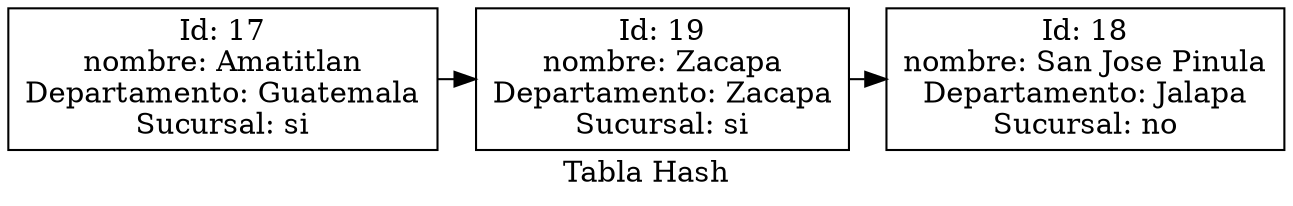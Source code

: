 digraph G{
label="Tabla Hash";
node[shape=box];
nC838697785[label="Id: 17
nombre: Amatitlan
Departamento: Guatemala
Sucursal: si"];
nC1638848023[label="Id: 19
nombre: Zacapa
Departamento: Zacapa
Sucursal: si"];
nC907313937[label="Id: 18
nombre: San Jose Pinula
Departamento: Jalapa
Sucursal: no"];

{rank=same;nC838697785->nC1638848023;
nC1638848023->nC907313937;
}
}